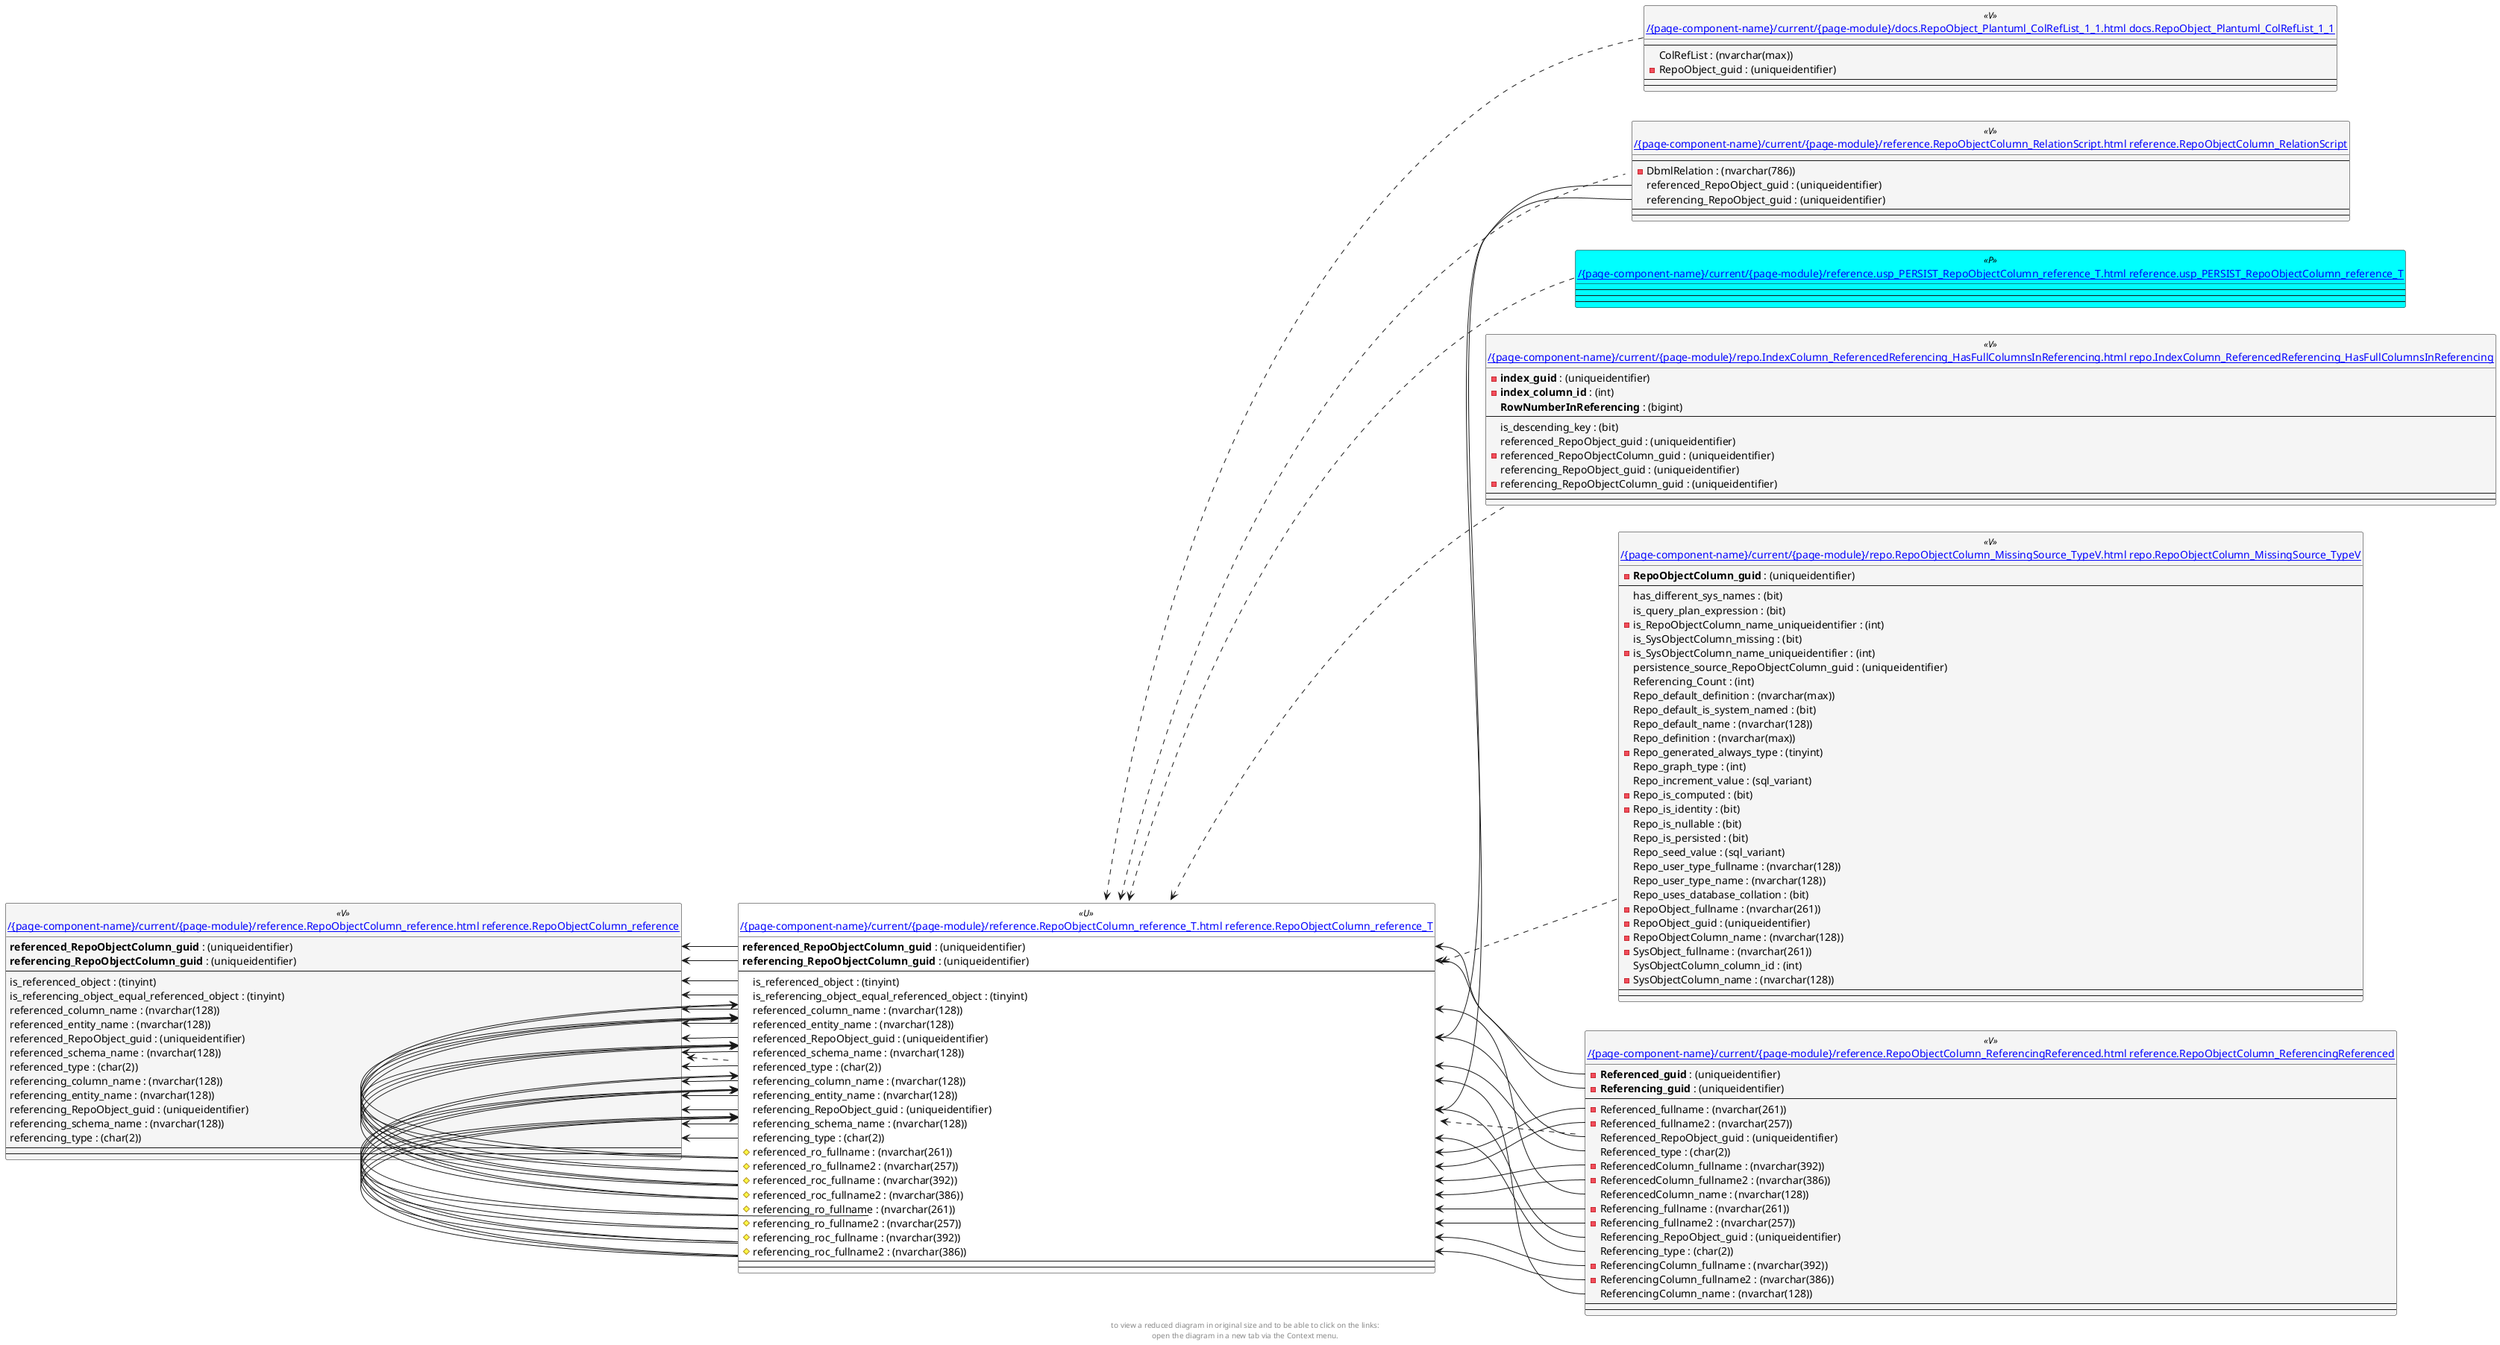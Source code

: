 @startuml
left to right direction
'top to bottom direction
hide circle
'avoide "." issues:
set namespaceSeparator none


skinparam class {
  BackgroundColor White
  BackgroundColor<<FN>> Yellow
  BackgroundColor<<FS>> Yellow
  BackgroundColor<<FT>> LightGray
  BackgroundColor<<IF>> Yellow
  BackgroundColor<<IS>> Yellow
  BackgroundColor<<P>> Aqua
  BackgroundColor<<PC>> Aqua
  BackgroundColor<<SN>> Yellow
  BackgroundColor<<SO>> SlateBlue
  BackgroundColor<<TF>> LightGray
  BackgroundColor<<TR>> Tomato
  BackgroundColor<<U>> White
  BackgroundColor<<V>> WhiteSmoke
  BackgroundColor<<X>> Aqua
}


entity "[[{site-url}/{page-component-name}/current/{page-module}/docs.RepoObject_Plantuml_ColRefList_1_1.html docs.RepoObject_Plantuml_ColRefList_1_1]]" as docs.RepoObject_Plantuml_ColRefList_1_1 << V >> {
  --
  ColRefList : (nvarchar(max))
  - RepoObject_guid : (uniqueidentifier)
  --
  --
}

entity "[[{site-url}/{page-component-name}/current/{page-module}/reference.RepoObjectColumn_reference.html reference.RepoObjectColumn_reference]]" as reference.RepoObjectColumn_reference << V >> {
  **referenced_RepoObjectColumn_guid** : (uniqueidentifier)
  **referencing_RepoObjectColumn_guid** : (uniqueidentifier)
  --
  is_referenced_object : (tinyint)
  is_referencing_object_equal_referenced_object : (tinyint)
  referenced_column_name : (nvarchar(128))
  referenced_entity_name : (nvarchar(128))
  referenced_RepoObject_guid : (uniqueidentifier)
  referenced_schema_name : (nvarchar(128))
  referenced_type : (char(2))
  referencing_column_name : (nvarchar(128))
  referencing_entity_name : (nvarchar(128))
  referencing_RepoObject_guid : (uniqueidentifier)
  referencing_schema_name : (nvarchar(128))
  referencing_type : (char(2))
  --
  --
}

entity "[[{site-url}/{page-component-name}/current/{page-module}/reference.RepoObjectColumn_reference_T.html reference.RepoObjectColumn_reference_T]]" as reference.RepoObjectColumn_reference_T << U >> {
  **referenced_RepoObjectColumn_guid** : (uniqueidentifier)
  **referencing_RepoObjectColumn_guid** : (uniqueidentifier)
  --
  is_referenced_object : (tinyint)
  is_referencing_object_equal_referenced_object : (tinyint)
  referenced_column_name : (nvarchar(128))
  referenced_entity_name : (nvarchar(128))
  referenced_RepoObject_guid : (uniqueidentifier)
  referenced_schema_name : (nvarchar(128))
  referenced_type : (char(2))
  referencing_column_name : (nvarchar(128))
  referencing_entity_name : (nvarchar(128))
  referencing_RepoObject_guid : (uniqueidentifier)
  referencing_schema_name : (nvarchar(128))
  referencing_type : (char(2))
  # referenced_ro_fullname : (nvarchar(261))
  # referenced_ro_fullname2 : (nvarchar(257))
  # referenced_roc_fullname : (nvarchar(392))
  # referenced_roc_fullname2 : (nvarchar(386))
  # referencing_ro_fullname : (nvarchar(261))
  # referencing_ro_fullname2 : (nvarchar(257))
  # referencing_roc_fullname : (nvarchar(392))
  # referencing_roc_fullname2 : (nvarchar(386))
  --
  --
}

entity "[[{site-url}/{page-component-name}/current/{page-module}/reference.RepoObjectColumn_ReferencingReferenced.html reference.RepoObjectColumn_ReferencingReferenced]]" as reference.RepoObjectColumn_ReferencingReferenced << V >> {
  - **Referenced_guid** : (uniqueidentifier)
  - **Referencing_guid** : (uniqueidentifier)
  --
  - Referenced_fullname : (nvarchar(261))
  - Referenced_fullname2 : (nvarchar(257))
  Referenced_RepoObject_guid : (uniqueidentifier)
  Referenced_type : (char(2))
  - ReferencedColumn_fullname : (nvarchar(392))
  - ReferencedColumn_fullname2 : (nvarchar(386))
  ReferencedColumn_name : (nvarchar(128))
  - Referencing_fullname : (nvarchar(261))
  - Referencing_fullname2 : (nvarchar(257))
  Referencing_RepoObject_guid : (uniqueidentifier)
  Referencing_type : (char(2))
  - ReferencingColumn_fullname : (nvarchar(392))
  - ReferencingColumn_fullname2 : (nvarchar(386))
  ReferencingColumn_name : (nvarchar(128))
  --
  --
}

entity "[[{site-url}/{page-component-name}/current/{page-module}/reference.RepoObjectColumn_RelationScript.html reference.RepoObjectColumn_RelationScript]]" as reference.RepoObjectColumn_RelationScript << V >> {
  --
  - DbmlRelation : (nvarchar(786))
  referenced_RepoObject_guid : (uniqueidentifier)
  referencing_RepoObject_guid : (uniqueidentifier)
  --
  --
}

entity "[[{site-url}/{page-component-name}/current/{page-module}/reference.usp_PERSIST_RepoObjectColumn_reference_T.html reference.usp_PERSIST_RepoObjectColumn_reference_T]]" as reference.usp_PERSIST_RepoObjectColumn_reference_T << P >> {
  --
  --
  --
}

entity "[[{site-url}/{page-component-name}/current/{page-module}/repo.IndexColumn_ReferencedReferencing_HasFullColumnsInReferencing.html repo.IndexColumn_ReferencedReferencing_HasFullColumnsInReferencing]]" as repo.IndexColumn_ReferencedReferencing_HasFullColumnsInReferencing << V >> {
  - **index_guid** : (uniqueidentifier)
  - **index_column_id** : (int)
  **RowNumberInReferencing** : (bigint)
  --
  is_descending_key : (bit)
  referenced_RepoObject_guid : (uniqueidentifier)
  - referenced_RepoObjectColumn_guid : (uniqueidentifier)
  referencing_RepoObject_guid : (uniqueidentifier)
  - referencing_RepoObjectColumn_guid : (uniqueidentifier)
  --
  --
}

entity "[[{site-url}/{page-component-name}/current/{page-module}/repo.RepoObjectColumn_MissingSource_TypeV.html repo.RepoObjectColumn_MissingSource_TypeV]]" as repo.RepoObjectColumn_MissingSource_TypeV << V >> {
  - **RepoObjectColumn_guid** : (uniqueidentifier)
  --
  has_different_sys_names : (bit)
  is_query_plan_expression : (bit)
  - is_RepoObjectColumn_name_uniqueidentifier : (int)
  is_SysObjectColumn_missing : (bit)
  - is_SysObjectColumn_name_uniqueidentifier : (int)
  persistence_source_RepoObjectColumn_guid : (uniqueidentifier)
  Referencing_Count : (int)
  Repo_default_definition : (nvarchar(max))
  Repo_default_is_system_named : (bit)
  Repo_default_name : (nvarchar(128))
  Repo_definition : (nvarchar(max))
  - Repo_generated_always_type : (tinyint)
  Repo_graph_type : (int)
  Repo_increment_value : (sql_variant)
  - Repo_is_computed : (bit)
  - Repo_is_identity : (bit)
  Repo_is_nullable : (bit)
  Repo_is_persisted : (bit)
  Repo_seed_value : (sql_variant)
  Repo_user_type_fullname : (nvarchar(128))
  Repo_user_type_name : (nvarchar(128))
  Repo_uses_database_collation : (bit)
  - RepoObject_fullname : (nvarchar(261))
  - RepoObject_guid : (uniqueidentifier)
  - RepoObjectColumn_name : (nvarchar(128))
  - SysObject_fullname : (nvarchar(261))
  SysObjectColumn_column_id : (int)
  - SysObjectColumn_name : (nvarchar(128))
  --
  --
}

reference.RepoObjectColumn_reference <.. reference.RepoObjectColumn_reference_T
reference.RepoObjectColumn_reference_T <.. repo.IndexColumn_ReferencedReferencing_HasFullColumnsInReferencing
reference.RepoObjectColumn_reference_T <.. reference.RepoObjectColumn_RelationScript
reference.RepoObjectColumn_reference_T <.. repo.RepoObjectColumn_MissingSource_TypeV
reference.RepoObjectColumn_reference_T <.. reference.RepoObjectColumn_ReferencingReferenced
reference.RepoObjectColumn_reference_T <.. reference.usp_PERSIST_RepoObjectColumn_reference_T
reference.RepoObjectColumn_reference_T <.. docs.RepoObject_Plantuml_ColRefList_1_1
reference.RepoObjectColumn_reference::is_referenced_object <-- reference.RepoObjectColumn_reference_T::is_referenced_object
reference.RepoObjectColumn_reference::is_referencing_object_equal_referenced_object <-- reference.RepoObjectColumn_reference_T::is_referencing_object_equal_referenced_object
reference.RepoObjectColumn_reference::referenced_column_name <-- reference.RepoObjectColumn_reference_T::referenced_column_name
reference.RepoObjectColumn_reference::referenced_entity_name <-- reference.RepoObjectColumn_reference_T::referenced_entity_name
reference.RepoObjectColumn_reference::referenced_RepoObject_guid <-- reference.RepoObjectColumn_reference_T::referenced_RepoObject_guid
reference.RepoObjectColumn_reference::referenced_RepoObjectColumn_guid <-- reference.RepoObjectColumn_reference_T::referenced_RepoObjectColumn_guid
reference.RepoObjectColumn_reference::referenced_schema_name <-- reference.RepoObjectColumn_reference_T::referenced_schema_name
reference.RepoObjectColumn_reference::referenced_type <-- reference.RepoObjectColumn_reference_T::referenced_type
reference.RepoObjectColumn_reference::referencing_column_name <-- reference.RepoObjectColumn_reference_T::referencing_column_name
reference.RepoObjectColumn_reference::referencing_entity_name <-- reference.RepoObjectColumn_reference_T::referencing_entity_name
reference.RepoObjectColumn_reference::referencing_RepoObject_guid <-- reference.RepoObjectColumn_reference_T::referencing_RepoObject_guid
reference.RepoObjectColumn_reference::referencing_RepoObjectColumn_guid <-- reference.RepoObjectColumn_reference_T::referencing_RepoObjectColumn_guid
reference.RepoObjectColumn_reference::referencing_schema_name <-- reference.RepoObjectColumn_reference_T::referencing_schema_name
reference.RepoObjectColumn_reference::referencing_type <-- reference.RepoObjectColumn_reference_T::referencing_type
reference.RepoObjectColumn_reference_T::referenced_column_name <-- reference.RepoObjectColumn_ReferencingReferenced::ReferencedColumn_name
reference.RepoObjectColumn_reference_T::referenced_column_name <-- reference.RepoObjectColumn_reference_T::referenced_roc_fullname
reference.RepoObjectColumn_reference_T::referenced_column_name <-- reference.RepoObjectColumn_reference_T::referenced_roc_fullname2
reference.RepoObjectColumn_reference_T::referenced_entity_name <-- reference.RepoObjectColumn_reference_T::referenced_ro_fullname
reference.RepoObjectColumn_reference_T::referenced_entity_name <-- reference.RepoObjectColumn_reference_T::referenced_ro_fullname2
reference.RepoObjectColumn_reference_T::referenced_entity_name <-- reference.RepoObjectColumn_reference_T::referenced_roc_fullname
reference.RepoObjectColumn_reference_T::referenced_entity_name <-- reference.RepoObjectColumn_reference_T::referenced_roc_fullname2
reference.RepoObjectColumn_reference_T::referenced_RepoObject_guid <-- reference.RepoObjectColumn_ReferencingReferenced::Referenced_RepoObject_guid
reference.RepoObjectColumn_reference_T::referenced_RepoObject_guid <-- reference.RepoObjectColumn_RelationScript::referenced_RepoObject_guid
reference.RepoObjectColumn_reference_T::referenced_RepoObjectColumn_guid <-- reference.RepoObjectColumn_ReferencingReferenced::Referenced_guid
reference.RepoObjectColumn_reference_T::referenced_ro_fullname <-- reference.RepoObjectColumn_ReferencingReferenced::Referenced_fullname
reference.RepoObjectColumn_reference_T::referenced_ro_fullname2 <-- reference.RepoObjectColumn_ReferencingReferenced::Referenced_fullname2
reference.RepoObjectColumn_reference_T::referenced_roc_fullname <-- reference.RepoObjectColumn_ReferencingReferenced::ReferencedColumn_fullname
reference.RepoObjectColumn_reference_T::referenced_roc_fullname2 <-- reference.RepoObjectColumn_ReferencingReferenced::ReferencedColumn_fullname2
reference.RepoObjectColumn_reference_T::referenced_schema_name <-- reference.RepoObjectColumn_reference_T::referenced_ro_fullname
reference.RepoObjectColumn_reference_T::referenced_schema_name <-- reference.RepoObjectColumn_reference_T::referenced_ro_fullname2
reference.RepoObjectColumn_reference_T::referenced_schema_name <-- reference.RepoObjectColumn_reference_T::referenced_roc_fullname
reference.RepoObjectColumn_reference_T::referenced_schema_name <-- reference.RepoObjectColumn_reference_T::referenced_roc_fullname2
reference.RepoObjectColumn_reference_T::referenced_type <-- reference.RepoObjectColumn_ReferencingReferenced::Referenced_type
reference.RepoObjectColumn_reference_T::referencing_column_name <-- reference.RepoObjectColumn_ReferencingReferenced::ReferencingColumn_name
reference.RepoObjectColumn_reference_T::referencing_column_name <-- reference.RepoObjectColumn_reference_T::referencing_roc_fullname
reference.RepoObjectColumn_reference_T::referencing_column_name <-- reference.RepoObjectColumn_reference_T::referencing_roc_fullname2
reference.RepoObjectColumn_reference_T::referencing_entity_name <-- reference.RepoObjectColumn_reference_T::referencing_ro_fullname
reference.RepoObjectColumn_reference_T::referencing_entity_name <-- reference.RepoObjectColumn_reference_T::referencing_ro_fullname2
reference.RepoObjectColumn_reference_T::referencing_entity_name <-- reference.RepoObjectColumn_reference_T::referencing_roc_fullname
reference.RepoObjectColumn_reference_T::referencing_entity_name <-- reference.RepoObjectColumn_reference_T::referencing_roc_fullname2
reference.RepoObjectColumn_reference_T::referencing_RepoObject_guid <-- reference.RepoObjectColumn_ReferencingReferenced::Referencing_RepoObject_guid
reference.RepoObjectColumn_reference_T::referencing_RepoObject_guid <-- reference.RepoObjectColumn_RelationScript::referencing_RepoObject_guid
reference.RepoObjectColumn_reference_T::referencing_RepoObjectColumn_guid <-- reference.RepoObjectColumn_ReferencingReferenced::Referencing_guid
reference.RepoObjectColumn_reference_T::referencing_ro_fullname <-- reference.RepoObjectColumn_ReferencingReferenced::Referencing_fullname
reference.RepoObjectColumn_reference_T::referencing_ro_fullname2 <-- reference.RepoObjectColumn_ReferencingReferenced::Referencing_fullname2
reference.RepoObjectColumn_reference_T::referencing_roc_fullname <-- reference.RepoObjectColumn_ReferencingReferenced::ReferencingColumn_fullname
reference.RepoObjectColumn_reference_T::referencing_roc_fullname2 <-- reference.RepoObjectColumn_ReferencingReferenced::ReferencingColumn_fullname2
reference.RepoObjectColumn_reference_T::referencing_schema_name <-- reference.RepoObjectColumn_reference_T::referencing_ro_fullname
reference.RepoObjectColumn_reference_T::referencing_schema_name <-- reference.RepoObjectColumn_reference_T::referencing_ro_fullname2
reference.RepoObjectColumn_reference_T::referencing_schema_name <-- reference.RepoObjectColumn_reference_T::referencing_roc_fullname
reference.RepoObjectColumn_reference_T::referencing_schema_name <-- reference.RepoObjectColumn_reference_T::referencing_roc_fullname2
reference.RepoObjectColumn_reference_T::referencing_type <-- reference.RepoObjectColumn_ReferencingReferenced::Referencing_type
footer
to view a reduced diagram in original size and to be able to click on the links:
open the diagram in a new tab via the Context menu.
end footer

@enduml

